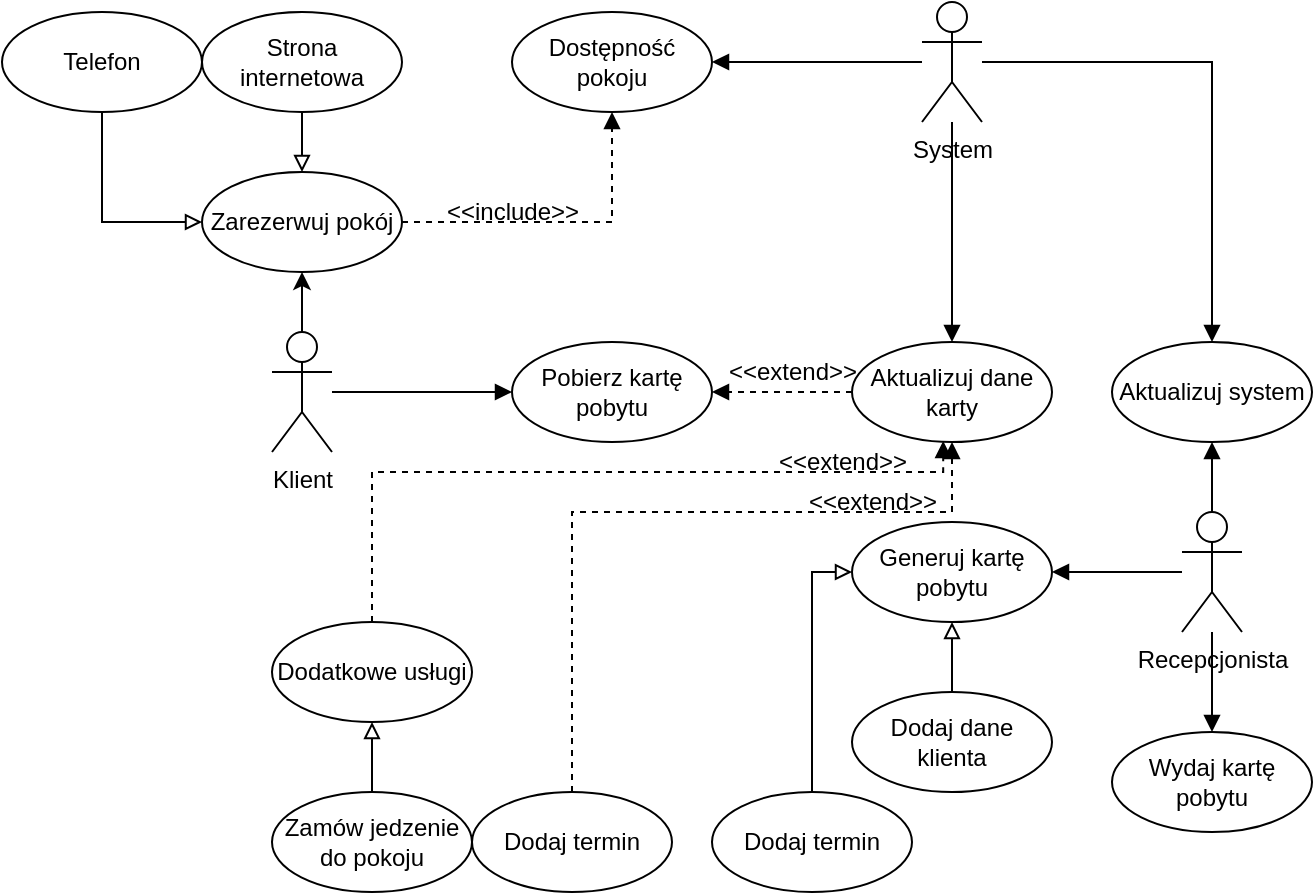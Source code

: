 <mxfile version="16.5.6" type="github">
  <diagram id="stnar7qjRKwQxVdh4WQ7" name="Page-1">
    <mxGraphModel dx="1780" dy="604" grid="1" gridSize="10" guides="1" tooltips="1" connect="1" arrows="1" fold="1" page="1" pageScale="1" pageWidth="827" pageHeight="1169" math="0" shadow="0">
      <root>
        <mxCell id="0" />
        <mxCell id="1" parent="0" />
        <mxCell id="-8d4zsUDrLA1Sn1y86np-3" style="edgeStyle=orthogonalEdgeStyle;rounded=0;orthogonalLoop=1;jettySize=auto;html=1;entryX=0.5;entryY=1;entryDx=0;entryDy=0;" edge="1" parent="1" source="-8d4zsUDrLA1Sn1y86np-1" target="-8d4zsUDrLA1Sn1y86np-2">
          <mxGeometry relative="1" as="geometry" />
        </mxCell>
        <mxCell id="-8d4zsUDrLA1Sn1y86np-13" style="edgeStyle=orthogonalEdgeStyle;rounded=0;orthogonalLoop=1;jettySize=auto;html=1;entryX=0;entryY=0.5;entryDx=0;entryDy=0;endArrow=block;endFill=1;" edge="1" parent="1" source="-8d4zsUDrLA1Sn1y86np-1" target="-8d4zsUDrLA1Sn1y86np-12">
          <mxGeometry relative="1" as="geometry" />
        </mxCell>
        <mxCell id="-8d4zsUDrLA1Sn1y86np-1" value="Klient" style="shape=umlActor;verticalLabelPosition=bottom;verticalAlign=top;html=1;outlineConnect=0;" vertex="1" parent="1">
          <mxGeometry x="40" y="320" width="30" height="60" as="geometry" />
        </mxCell>
        <mxCell id="-8d4zsUDrLA1Sn1y86np-9" style="edgeStyle=orthogonalEdgeStyle;rounded=0;orthogonalLoop=1;jettySize=auto;html=1;endArrow=block;endFill=1;dashed=1;" edge="1" parent="1" source="-8d4zsUDrLA1Sn1y86np-2" target="-8d4zsUDrLA1Sn1y86np-8">
          <mxGeometry relative="1" as="geometry" />
        </mxCell>
        <mxCell id="-8d4zsUDrLA1Sn1y86np-2" value="Zarezerwuj pokój" style="ellipse;whiteSpace=wrap;html=1;" vertex="1" parent="1">
          <mxGeometry x="5" y="240" width="100" height="50" as="geometry" />
        </mxCell>
        <mxCell id="-8d4zsUDrLA1Sn1y86np-5" style="edgeStyle=orthogonalEdgeStyle;rounded=0;orthogonalLoop=1;jettySize=auto;html=1;entryX=0.5;entryY=0;entryDx=0;entryDy=0;endArrow=block;endFill=0;" edge="1" parent="1" source="-8d4zsUDrLA1Sn1y86np-4" target="-8d4zsUDrLA1Sn1y86np-2">
          <mxGeometry relative="1" as="geometry" />
        </mxCell>
        <mxCell id="-8d4zsUDrLA1Sn1y86np-4" value="Strona internetowa" style="ellipse;whiteSpace=wrap;html=1;" vertex="1" parent="1">
          <mxGeometry x="5" y="160" width="100" height="50" as="geometry" />
        </mxCell>
        <mxCell id="-8d4zsUDrLA1Sn1y86np-7" style="edgeStyle=orthogonalEdgeStyle;rounded=0;orthogonalLoop=1;jettySize=auto;html=1;entryX=0;entryY=0.5;entryDx=0;entryDy=0;endArrow=block;endFill=0;" edge="1" parent="1" source="-8d4zsUDrLA1Sn1y86np-6" target="-8d4zsUDrLA1Sn1y86np-2">
          <mxGeometry relative="1" as="geometry" />
        </mxCell>
        <mxCell id="-8d4zsUDrLA1Sn1y86np-6" value="Telefon" style="ellipse;whiteSpace=wrap;html=1;" vertex="1" parent="1">
          <mxGeometry x="-95" y="160" width="100" height="50" as="geometry" />
        </mxCell>
        <mxCell id="-8d4zsUDrLA1Sn1y86np-8" value="Dostępność pokoju" style="ellipse;whiteSpace=wrap;html=1;" vertex="1" parent="1">
          <mxGeometry x="160" y="160" width="100" height="50" as="geometry" />
        </mxCell>
        <mxCell id="-8d4zsUDrLA1Sn1y86np-10" value="&amp;lt;&amp;lt;include&amp;gt;&amp;gt;" style="text;html=1;align=center;verticalAlign=middle;resizable=0;points=[];autosize=1;strokeColor=none;fillColor=none;" vertex="1" parent="1">
          <mxGeometry x="120" y="250" width="80" height="20" as="geometry" />
        </mxCell>
        <mxCell id="-8d4zsUDrLA1Sn1y86np-23" style="edgeStyle=orthogonalEdgeStyle;rounded=0;orthogonalLoop=1;jettySize=auto;html=1;entryX=0.5;entryY=1;entryDx=0;entryDy=0;endArrow=block;endFill=1;" edge="1" parent="1" source="-8d4zsUDrLA1Sn1y86np-11" target="-8d4zsUDrLA1Sn1y86np-18">
          <mxGeometry relative="1" as="geometry" />
        </mxCell>
        <mxCell id="-8d4zsUDrLA1Sn1y86np-25" style="edgeStyle=orthogonalEdgeStyle;rounded=0;orthogonalLoop=1;jettySize=auto;html=1;entryX=0.5;entryY=0;entryDx=0;entryDy=0;endArrow=block;endFill=1;" edge="1" parent="1" source="-8d4zsUDrLA1Sn1y86np-11" target="-8d4zsUDrLA1Sn1y86np-24">
          <mxGeometry relative="1" as="geometry" />
        </mxCell>
        <mxCell id="-8d4zsUDrLA1Sn1y86np-27" style="edgeStyle=orthogonalEdgeStyle;rounded=0;orthogonalLoop=1;jettySize=auto;html=1;entryX=1;entryY=0.5;entryDx=0;entryDy=0;endArrow=block;endFill=1;" edge="1" parent="1" source="-8d4zsUDrLA1Sn1y86np-11" target="-8d4zsUDrLA1Sn1y86np-26">
          <mxGeometry relative="1" as="geometry" />
        </mxCell>
        <mxCell id="-8d4zsUDrLA1Sn1y86np-11" value="Recepcjonista" style="shape=umlActor;verticalLabelPosition=bottom;verticalAlign=top;html=1;outlineConnect=0;" vertex="1" parent="1">
          <mxGeometry x="495" y="410" width="30" height="60" as="geometry" />
        </mxCell>
        <mxCell id="-8d4zsUDrLA1Sn1y86np-12" value="Pobierz kartę pobytu" style="ellipse;whiteSpace=wrap;html=1;" vertex="1" parent="1">
          <mxGeometry x="160" y="325" width="100" height="50" as="geometry" />
        </mxCell>
        <mxCell id="-8d4zsUDrLA1Sn1y86np-15" style="edgeStyle=orthogonalEdgeStyle;rounded=0;orthogonalLoop=1;jettySize=auto;html=1;entryX=1;entryY=0.5;entryDx=0;entryDy=0;endArrow=block;endFill=1;dashed=1;" edge="1" parent="1" source="-8d4zsUDrLA1Sn1y86np-14" target="-8d4zsUDrLA1Sn1y86np-12">
          <mxGeometry relative="1" as="geometry" />
        </mxCell>
        <mxCell id="-8d4zsUDrLA1Sn1y86np-14" value="Aktualizuj dane karty" style="ellipse;whiteSpace=wrap;html=1;" vertex="1" parent="1">
          <mxGeometry x="330" y="325" width="100" height="50" as="geometry" />
        </mxCell>
        <mxCell id="-8d4zsUDrLA1Sn1y86np-16" value="&amp;lt;&amp;lt;extend&amp;gt;&amp;gt;" style="text;html=1;align=center;verticalAlign=middle;resizable=0;points=[];autosize=1;strokeColor=none;fillColor=none;" vertex="1" parent="1">
          <mxGeometry x="260" y="330" width="80" height="20" as="geometry" />
        </mxCell>
        <mxCell id="-8d4zsUDrLA1Sn1y86np-20" style="edgeStyle=orthogonalEdgeStyle;rounded=0;orthogonalLoop=1;jettySize=auto;html=1;entryX=0.5;entryY=0;entryDx=0;entryDy=0;endArrow=block;endFill=1;" edge="1" parent="1" source="-8d4zsUDrLA1Sn1y86np-17" target="-8d4zsUDrLA1Sn1y86np-14">
          <mxGeometry relative="1" as="geometry" />
        </mxCell>
        <mxCell id="-8d4zsUDrLA1Sn1y86np-21" style="edgeStyle=orthogonalEdgeStyle;rounded=0;orthogonalLoop=1;jettySize=auto;html=1;entryX=1;entryY=0.5;entryDx=0;entryDy=0;endArrow=block;endFill=1;" edge="1" parent="1" source="-8d4zsUDrLA1Sn1y86np-17" target="-8d4zsUDrLA1Sn1y86np-8">
          <mxGeometry relative="1" as="geometry" />
        </mxCell>
        <mxCell id="-8d4zsUDrLA1Sn1y86np-22" style="edgeStyle=orthogonalEdgeStyle;rounded=0;orthogonalLoop=1;jettySize=auto;html=1;entryX=0.5;entryY=0;entryDx=0;entryDy=0;endArrow=block;endFill=1;" edge="1" parent="1" source="-8d4zsUDrLA1Sn1y86np-17" target="-8d4zsUDrLA1Sn1y86np-18">
          <mxGeometry relative="1" as="geometry" />
        </mxCell>
        <mxCell id="-8d4zsUDrLA1Sn1y86np-17" value="System" style="shape=umlActor;verticalLabelPosition=bottom;verticalAlign=top;html=1;outlineConnect=0;" vertex="1" parent="1">
          <mxGeometry x="365" y="155" width="30" height="60" as="geometry" />
        </mxCell>
        <mxCell id="-8d4zsUDrLA1Sn1y86np-18" value="Aktualizuj system" style="ellipse;whiteSpace=wrap;html=1;" vertex="1" parent="1">
          <mxGeometry x="460" y="325" width="100" height="50" as="geometry" />
        </mxCell>
        <mxCell id="-8d4zsUDrLA1Sn1y86np-24" value="Wydaj kartę pobytu" style="ellipse;whiteSpace=wrap;html=1;" vertex="1" parent="1">
          <mxGeometry x="460" y="520" width="100" height="50" as="geometry" />
        </mxCell>
        <mxCell id="-8d4zsUDrLA1Sn1y86np-26" value="Generuj kartę pobytu" style="ellipse;whiteSpace=wrap;html=1;" vertex="1" parent="1">
          <mxGeometry x="330" y="415" width="100" height="50" as="geometry" />
        </mxCell>
        <mxCell id="-8d4zsUDrLA1Sn1y86np-29" style="edgeStyle=orthogonalEdgeStyle;rounded=0;orthogonalLoop=1;jettySize=auto;html=1;endArrow=block;endFill=0;entryX=0.5;entryY=1;entryDx=0;entryDy=0;" edge="1" parent="1" source="-8d4zsUDrLA1Sn1y86np-28" target="-8d4zsUDrLA1Sn1y86np-26">
          <mxGeometry relative="1" as="geometry">
            <mxPoint x="380" y="470" as="targetPoint" />
          </mxGeometry>
        </mxCell>
        <mxCell id="-8d4zsUDrLA1Sn1y86np-28" value="Dodaj dane klienta" style="ellipse;whiteSpace=wrap;html=1;" vertex="1" parent="1">
          <mxGeometry x="330" y="500" width="100" height="50" as="geometry" />
        </mxCell>
        <mxCell id="-8d4zsUDrLA1Sn1y86np-31" style="edgeStyle=orthogonalEdgeStyle;rounded=0;orthogonalLoop=1;jettySize=auto;html=1;entryX=0;entryY=0.5;entryDx=0;entryDy=0;endArrow=block;endFill=0;" edge="1" parent="1" source="-8d4zsUDrLA1Sn1y86np-30" target="-8d4zsUDrLA1Sn1y86np-26">
          <mxGeometry relative="1" as="geometry" />
        </mxCell>
        <mxCell id="-8d4zsUDrLA1Sn1y86np-30" value="Dodaj termin" style="ellipse;whiteSpace=wrap;html=1;" vertex="1" parent="1">
          <mxGeometry x="260" y="550" width="100" height="50" as="geometry" />
        </mxCell>
        <mxCell id="-8d4zsUDrLA1Sn1y86np-33" style="edgeStyle=orthogonalEdgeStyle;rounded=0;orthogonalLoop=1;jettySize=auto;html=1;entryX=0.5;entryY=1;entryDx=0;entryDy=0;endArrow=block;endFill=1;dashed=1;" edge="1" parent="1" source="-8d4zsUDrLA1Sn1y86np-32" target="-8d4zsUDrLA1Sn1y86np-14">
          <mxGeometry relative="1" as="geometry">
            <Array as="points">
              <mxPoint x="190" y="410" />
              <mxPoint x="380" y="410" />
            </Array>
          </mxGeometry>
        </mxCell>
        <mxCell id="-8d4zsUDrLA1Sn1y86np-32" value="Dodaj termin" style="ellipse;whiteSpace=wrap;html=1;" vertex="1" parent="1">
          <mxGeometry x="140" y="550" width="100" height="50" as="geometry" />
        </mxCell>
        <mxCell id="-8d4zsUDrLA1Sn1y86np-34" value="&amp;lt;&amp;lt;extend&amp;gt;&amp;gt;" style="text;html=1;align=center;verticalAlign=middle;resizable=0;points=[];autosize=1;strokeColor=none;fillColor=none;" vertex="1" parent="1">
          <mxGeometry x="300" y="395" width="80" height="20" as="geometry" />
        </mxCell>
        <mxCell id="-8d4zsUDrLA1Sn1y86np-39" style="edgeStyle=orthogonalEdgeStyle;rounded=0;orthogonalLoop=1;jettySize=auto;html=1;entryX=0.5;entryY=1;entryDx=0;entryDy=0;endArrow=block;endFill=0;" edge="1" parent="1" source="-8d4zsUDrLA1Sn1y86np-35" target="-8d4zsUDrLA1Sn1y86np-36">
          <mxGeometry relative="1" as="geometry" />
        </mxCell>
        <mxCell id="-8d4zsUDrLA1Sn1y86np-35" value="Zamów jedzenie do pokoju" style="ellipse;whiteSpace=wrap;html=1;" vertex="1" parent="1">
          <mxGeometry x="40" y="550" width="100" height="50" as="geometry" />
        </mxCell>
        <mxCell id="-8d4zsUDrLA1Sn1y86np-37" style="edgeStyle=orthogonalEdgeStyle;rounded=0;orthogonalLoop=1;jettySize=auto;html=1;entryX=0.456;entryY=0.989;entryDx=0;entryDy=0;entryPerimeter=0;dashed=1;endArrow=block;endFill=1;" edge="1" parent="1" source="-8d4zsUDrLA1Sn1y86np-36" target="-8d4zsUDrLA1Sn1y86np-14">
          <mxGeometry relative="1" as="geometry">
            <Array as="points">
              <mxPoint x="90" y="390" />
              <mxPoint x="376" y="390" />
            </Array>
          </mxGeometry>
        </mxCell>
        <mxCell id="-8d4zsUDrLA1Sn1y86np-36" value="Dodatkowe usługi" style="ellipse;whiteSpace=wrap;html=1;" vertex="1" parent="1">
          <mxGeometry x="40" y="465" width="100" height="50" as="geometry" />
        </mxCell>
        <mxCell id="-8d4zsUDrLA1Sn1y86np-38" value="&amp;lt;&amp;lt;extend&amp;gt;&amp;gt;" style="text;html=1;align=center;verticalAlign=middle;resizable=0;points=[];autosize=1;strokeColor=none;fillColor=none;" vertex="1" parent="1">
          <mxGeometry x="285" y="375" width="80" height="20" as="geometry" />
        </mxCell>
      </root>
    </mxGraphModel>
  </diagram>
</mxfile>
